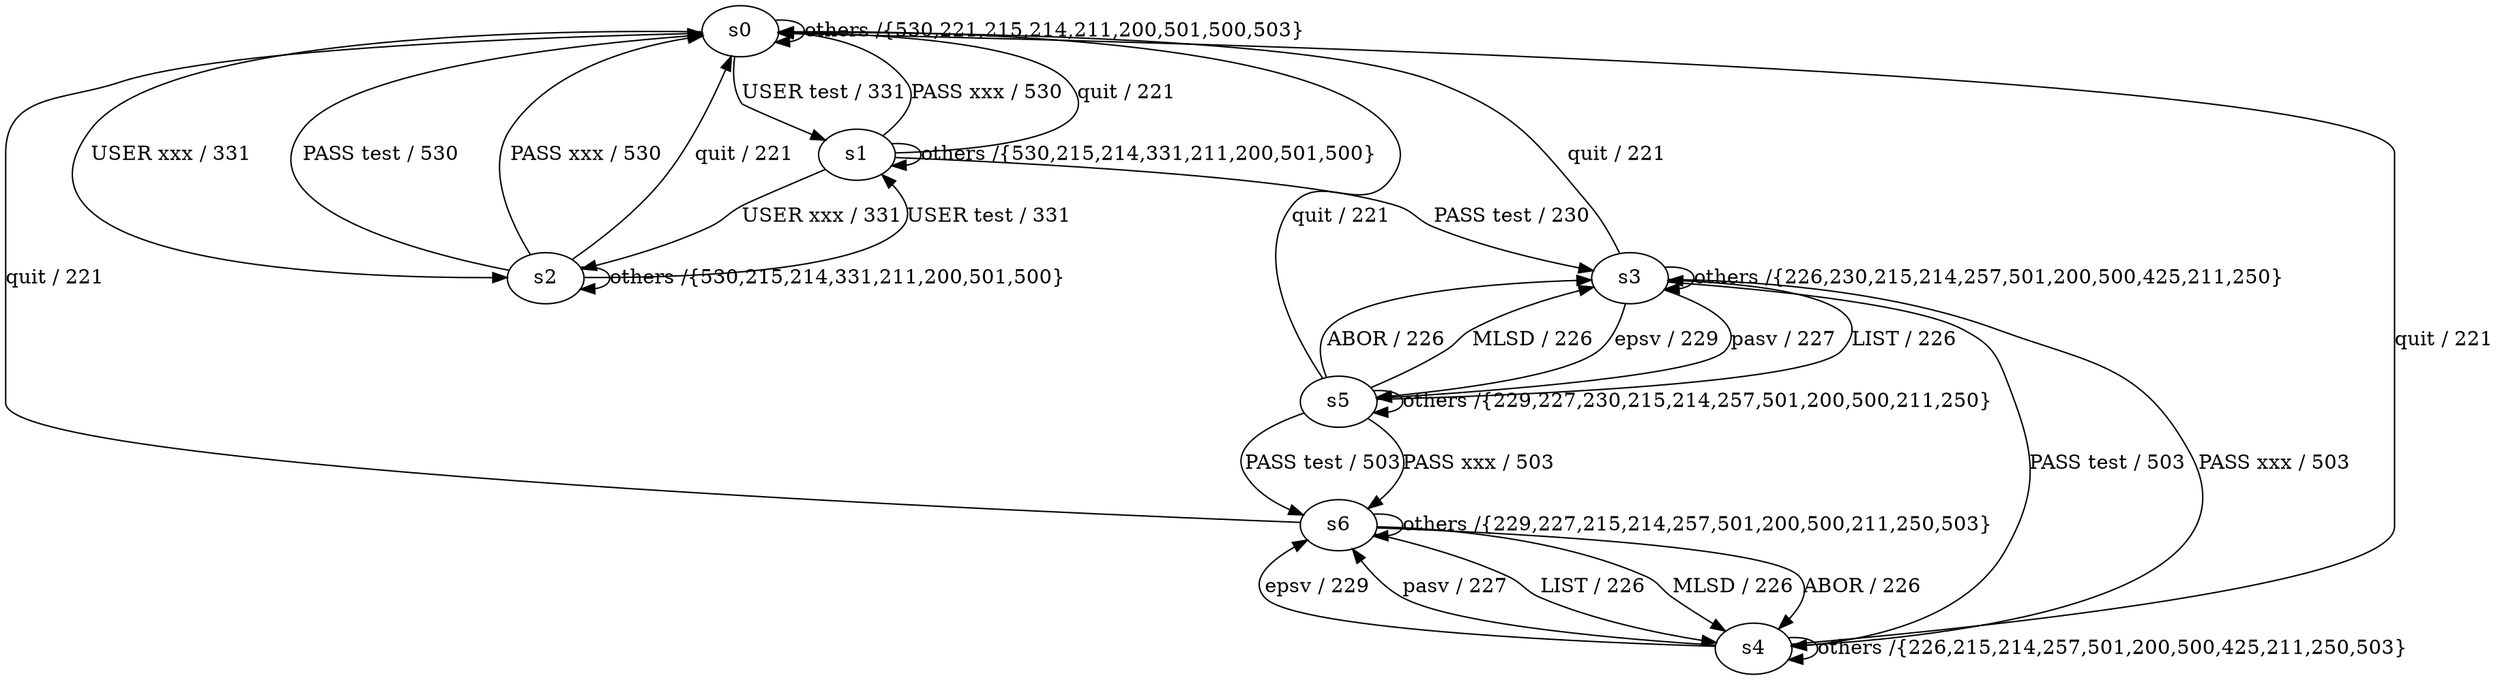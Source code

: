 digraph  {
s0;
s1;
s2;
s3;
s4;
s5;
s6;
s0 -> s1  [key=0, label="USER test / 331"];
s0 -> s2  [key=0, label="USER xxx / 331"];
s0 -> s0  [key=0, label="others /{530,221,215,214,211,200,501,500,503}"];
s1 -> s3  [key=0, label="PASS test / 230"];
s1 -> s2  [key=0, label="USER xxx / 331"];
s1 -> s0  [key=0, label="PASS xxx / 530"];
s1 -> s0  [key=1, label="quit / 221"];
s1 -> s1  [key=0, label="others /{530,215,214,331,211,200,501,500}"];
s2 -> s1  [key=0, label="USER test / 331"];
s2 -> s0  [key=0, label="PASS test / 530"];
s2 -> s0  [key=1, label="PASS xxx / 530"];
s2 -> s0  [key=2, label="quit / 221"];
s2 -> s2  [key=0, label="others /{530,215,214,331,211,200,501,500}"];
s3 -> s4  [key=0, label="PASS test / 503"];
s3 -> s4  [key=1, label="PASS xxx / 503"];
s3 -> s5  [key=0, label="epsv / 229"];
s3 -> s5  [key=1, label="pasv / 227"];
s3 -> s0  [key=0, label="quit / 221"];
s3 -> s3  [key=0, label="others /{226,230,215,214,257,501,200,500,425,211,250}"];
s4 -> s6  [key=0, label="epsv / 229"];
s4 -> s6  [key=1, label="pasv / 227"];
s4 -> s0  [key=0, label="quit / 221"];
s4 -> s4  [key=0, label="others /{226,215,214,257,501,200,500,425,211,250,503}"];
s5 -> s6  [key=0, label="PASS test / 503"];
s5 -> s6  [key=1, label="PASS xxx / 503"];
s5 -> s3  [key=0, label="LIST / 226"];
s5 -> s3  [key=1, label="ABOR / 226"];
s5 -> s3  [key=2, label="MLSD / 226"];
s5 -> s0  [key=0, label="quit / 221"];
s5 -> s5  [key=0, label="others /{229,227,230,215,214,257,501,200,500,211,250}"];
s6 -> s4  [key=0, label="LIST / 226"];
s6 -> s4  [key=1, label="ABOR / 226"];
s6 -> s4  [key=2, label="MLSD / 226"];
s6 -> s0  [key=0, label="quit / 221"];
s6 -> s6  [key=0, label="others /{229,227,215,214,257,501,200,500,211,250,503}"];
}
